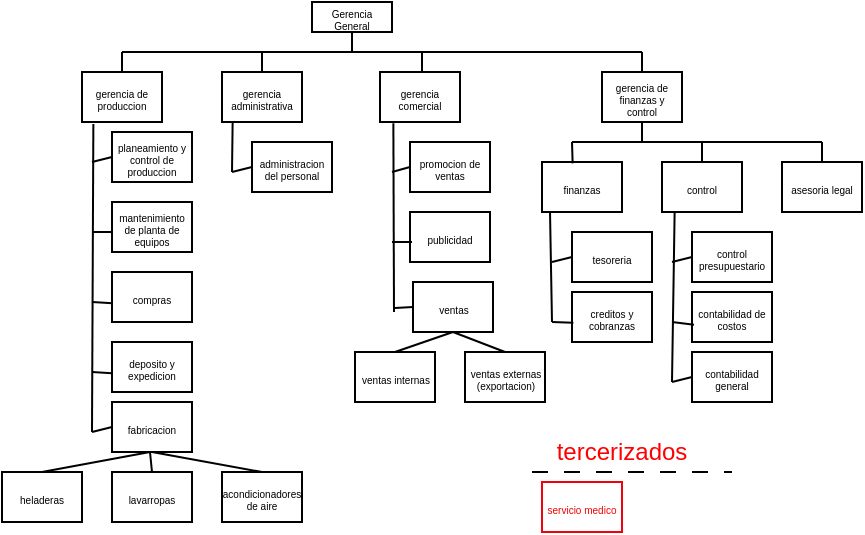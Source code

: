 <mxfile version="21.6.8" type="device">
  <diagram id="prtHgNgQTEPvFCAcTncT" name="Page-1">
    <mxGraphModel dx="503" dy="304" grid="1" gridSize="5" guides="1" tooltips="1" connect="1" arrows="1" fold="1" page="1" pageScale="1" pageWidth="827" pageHeight="1169" background="none" math="0" shadow="0">
      <root>
        <mxCell id="0" />
        <mxCell id="1" parent="0" />
        <mxCell id="bg21X9tkaUSZAUKivtD--1" value="Gerencia General" style="rounded=0;whiteSpace=wrap;html=1;fontSize=5;" parent="1" vertex="1">
          <mxGeometry x="380" y="5" width="40" height="15" as="geometry" />
        </mxCell>
        <mxCell id="bg21X9tkaUSZAUKivtD--3" value="administracion del personal" style="rounded=0;whiteSpace=wrap;html=1;fontSize=5;" parent="1" vertex="1">
          <mxGeometry x="350" y="75" width="40" height="25" as="geometry" />
        </mxCell>
        <mxCell id="bg21X9tkaUSZAUKivtD--4" value="servicio medico" style="rounded=0;whiteSpace=wrap;html=1;fontSize=5;strokeColor=#ed020e;fontColor=#f20202;" parent="1" vertex="1">
          <mxGeometry x="495" y="245" width="40" height="25" as="geometry" />
        </mxCell>
        <mxCell id="bg21X9tkaUSZAUKivtD--5" value="creditos y cobranzas" style="rounded=0;whiteSpace=wrap;html=1;fontSize=5;" parent="1" vertex="1">
          <mxGeometry x="510" y="150" width="40" height="25" as="geometry" />
        </mxCell>
        <mxCell id="bg21X9tkaUSZAUKivtD--6" value="contabilidad general" style="rounded=0;whiteSpace=wrap;html=1;fontSize=5;" parent="1" vertex="1">
          <mxGeometry x="570" y="180" width="40" height="25" as="geometry" />
        </mxCell>
        <mxCell id="bg21X9tkaUSZAUKivtD--7" value="contabilidad de costos" style="rounded=0;whiteSpace=wrap;html=1;fontSize=5;" parent="1" vertex="1">
          <mxGeometry x="570" y="150" width="40" height="25" as="geometry" />
        </mxCell>
        <mxCell id="bg21X9tkaUSZAUKivtD--8" value="asesoria legal" style="rounded=0;whiteSpace=wrap;html=1;fontSize=5;" parent="1" vertex="1">
          <mxGeometry x="615" y="85" width="40" height="25" as="geometry" />
        </mxCell>
        <mxCell id="bg21X9tkaUSZAUKivtD--9" value="deposito y expedicion" style="rounded=0;whiteSpace=wrap;html=1;fontSize=5;" parent="1" vertex="1">
          <mxGeometry x="280" y="175" width="40" height="25" as="geometry" />
        </mxCell>
        <mxCell id="bg21X9tkaUSZAUKivtD--10" value="compras" style="rounded=0;whiteSpace=wrap;html=1;fontSize=5;" parent="1" vertex="1">
          <mxGeometry x="280" y="140" width="40" height="25" as="geometry" />
        </mxCell>
        <mxCell id="bg21X9tkaUSZAUKivtD--11" value="publicidad" style="rounded=0;whiteSpace=wrap;html=1;fontSize=5;" parent="1" vertex="1">
          <mxGeometry x="429" y="110" width="40" height="25" as="geometry" />
        </mxCell>
        <mxCell id="bg21X9tkaUSZAUKivtD--12" value="promocion de ventas" style="rounded=0;whiteSpace=wrap;html=1;fontSize=5;" parent="1" vertex="1">
          <mxGeometry x="429" y="75" width="40" height="25" as="geometry" />
        </mxCell>
        <mxCell id="bg21X9tkaUSZAUKivtD--13" value="control presupuestario" style="rounded=0;whiteSpace=wrap;html=1;fontSize=5;" parent="1" vertex="1">
          <mxGeometry x="570" y="120" width="40" height="25" as="geometry" />
        </mxCell>
        <mxCell id="bg21X9tkaUSZAUKivtD--16" value="mantenimiento de planta de equipos" style="rounded=0;whiteSpace=wrap;html=1;fontSize=5;" parent="1" vertex="1">
          <mxGeometry x="280" y="105" width="40" height="25" as="geometry" />
        </mxCell>
        <mxCell id="bg21X9tkaUSZAUKivtD--17" value="planeamiento y control de produccion" style="rounded=0;whiteSpace=wrap;html=1;fontSize=5;" parent="1" vertex="1">
          <mxGeometry x="280" y="70" width="40" height="25" as="geometry" />
        </mxCell>
        <mxCell id="bg21X9tkaUSZAUKivtD--18" value="" style="endArrow=none;html=1;rounded=0;" parent="1" edge="1">
          <mxGeometry width="50" height="50" relative="1" as="geometry">
            <mxPoint x="400" y="30" as="sourcePoint" />
            <mxPoint x="400" y="20" as="targetPoint" />
          </mxGeometry>
        </mxCell>
        <mxCell id="bg21X9tkaUSZAUKivtD--35" value="tesoreria" style="rounded=0;whiteSpace=wrap;html=1;fontSize=5;" parent="1" vertex="1">
          <mxGeometry x="510" y="120" width="40" height="25" as="geometry" />
        </mxCell>
        <mxCell id="bg21X9tkaUSZAUKivtD--37" value="gerencia administrativa" style="rounded=0;whiteSpace=wrap;html=1;fontSize=5;" parent="1" vertex="1">
          <mxGeometry x="335" y="40" width="40" height="25" as="geometry" />
        </mxCell>
        <mxCell id="bg21X9tkaUSZAUKivtD--39" value="gerencia de produccion" style="rounded=0;whiteSpace=wrap;html=1;fontSize=5;" parent="1" vertex="1">
          <mxGeometry x="265" y="40" width="40" height="25" as="geometry" />
        </mxCell>
        <mxCell id="bg21X9tkaUSZAUKivtD--40" value="gerencia de finanzas y control" style="rounded=0;whiteSpace=wrap;html=1;fontSize=5;" parent="1" vertex="1">
          <mxGeometry x="525" y="40" width="40" height="25" as="geometry" />
        </mxCell>
        <mxCell id="bg21X9tkaUSZAUKivtD--41" value="gerencia comercial" style="rounded=0;whiteSpace=wrap;html=1;fontSize=5;" parent="1" vertex="1">
          <mxGeometry x="414" y="40" width="40" height="25" as="geometry" />
        </mxCell>
        <mxCell id="bg21X9tkaUSZAUKivtD--42" value="control" style="rounded=0;whiteSpace=wrap;html=1;fontSize=5;" parent="1" vertex="1">
          <mxGeometry x="555" y="85" width="40" height="25" as="geometry" />
        </mxCell>
        <mxCell id="bg21X9tkaUSZAUKivtD--43" value="finanzas" style="rounded=0;whiteSpace=wrap;html=1;fontSize=5;" parent="1" vertex="1">
          <mxGeometry x="495" y="85" width="40" height="25" as="geometry" />
        </mxCell>
        <mxCell id="bg21X9tkaUSZAUKivtD--44" value="" style="endArrow=none;html=1;rounded=0;" parent="1" edge="1">
          <mxGeometry width="50" height="50" relative="1" as="geometry">
            <mxPoint x="285" y="30" as="sourcePoint" />
            <mxPoint x="545" y="30" as="targetPoint" />
            <Array as="points">
              <mxPoint x="400" y="30" />
            </Array>
          </mxGeometry>
        </mxCell>
        <mxCell id="bg21X9tkaUSZAUKivtD--45" value="" style="endArrow=none;html=1;rounded=0;exitX=0.5;exitY=0;exitDx=0;exitDy=0;" parent="1" source="bg21X9tkaUSZAUKivtD--39" edge="1">
          <mxGeometry width="50" height="50" relative="1" as="geometry">
            <mxPoint x="395" y="120" as="sourcePoint" />
            <mxPoint x="285" y="30" as="targetPoint" />
          </mxGeometry>
        </mxCell>
        <mxCell id="bg21X9tkaUSZAUKivtD--46" value="" style="endArrow=none;html=1;rounded=0;exitX=0.5;exitY=0;exitDx=0;exitDy=0;" parent="1" source="bg21X9tkaUSZAUKivtD--37" edge="1">
          <mxGeometry width="50" height="50" relative="1" as="geometry">
            <mxPoint x="395" y="120" as="sourcePoint" />
            <mxPoint x="355" y="30" as="targetPoint" />
          </mxGeometry>
        </mxCell>
        <mxCell id="bg21X9tkaUSZAUKivtD--47" value="" style="endArrow=none;html=1;rounded=0;" parent="1" edge="1">
          <mxGeometry width="50" height="50" relative="1" as="geometry">
            <mxPoint x="435" y="40" as="sourcePoint" />
            <mxPoint x="435" y="30" as="targetPoint" />
          </mxGeometry>
        </mxCell>
        <mxCell id="bg21X9tkaUSZAUKivtD--48" value="" style="endArrow=none;html=1;rounded=0;exitX=0.5;exitY=0;exitDx=0;exitDy=0;" parent="1" source="bg21X9tkaUSZAUKivtD--40" edge="1">
          <mxGeometry width="50" height="50" relative="1" as="geometry">
            <mxPoint x="395" y="120" as="sourcePoint" />
            <mxPoint x="545" y="30" as="targetPoint" />
          </mxGeometry>
        </mxCell>
        <mxCell id="bg21X9tkaUSZAUKivtD--49" value="" style="endArrow=none;html=1;rounded=0;entryX=0.142;entryY=1.04;entryDx=0;entryDy=0;entryPerimeter=0;" parent="1" target="bg21X9tkaUSZAUKivtD--39" edge="1">
          <mxGeometry width="50" height="50" relative="1" as="geometry">
            <mxPoint x="270" y="220" as="sourcePoint" />
            <mxPoint x="375" y="70" as="targetPoint" />
          </mxGeometry>
        </mxCell>
        <mxCell id="bg21X9tkaUSZAUKivtD--50" value="" style="endArrow=none;html=1;rounded=0;entryX=0;entryY=0.5;entryDx=0;entryDy=0;entryPerimeter=0;" parent="1" target="bg21X9tkaUSZAUKivtD--17" edge="1">
          <mxGeometry width="50" height="50" relative="1" as="geometry">
            <mxPoint x="270" y="85" as="sourcePoint" />
            <mxPoint x="375" y="95" as="targetPoint" />
          </mxGeometry>
        </mxCell>
        <mxCell id="bg21X9tkaUSZAUKivtD--51" value="" style="endArrow=none;html=1;rounded=0;" parent="1" edge="1">
          <mxGeometry width="50" height="50" relative="1" as="geometry">
            <mxPoint x="270" y="120" as="sourcePoint" />
            <mxPoint x="280" y="120" as="targetPoint" />
          </mxGeometry>
        </mxCell>
        <mxCell id="bg21X9tkaUSZAUKivtD--52" value="" style="endArrow=none;html=1;rounded=0;exitX=0.008;exitY=0.627;exitDx=0;exitDy=0;exitPerimeter=0;" parent="1" source="bg21X9tkaUSZAUKivtD--10" edge="1">
          <mxGeometry width="50" height="50" relative="1" as="geometry">
            <mxPoint x="325" y="145" as="sourcePoint" />
            <mxPoint x="270" y="155" as="targetPoint" />
          </mxGeometry>
        </mxCell>
        <mxCell id="bg21X9tkaUSZAUKivtD--53" value="" style="endArrow=none;html=1;rounded=0;entryX=0;entryY=0.627;entryDx=0;entryDy=0;entryPerimeter=0;" parent="1" target="bg21X9tkaUSZAUKivtD--9" edge="1">
          <mxGeometry width="50" height="50" relative="1" as="geometry">
            <mxPoint x="270" y="190" as="sourcePoint" />
            <mxPoint x="375" y="95" as="targetPoint" />
          </mxGeometry>
        </mxCell>
        <mxCell id="bg21X9tkaUSZAUKivtD--54" value="" style="endArrow=none;html=1;rounded=0;entryX=0.133;entryY=1;entryDx=0;entryDy=0;entryPerimeter=0;" parent="1" target="bg21X9tkaUSZAUKivtD--37" edge="1">
          <mxGeometry width="50" height="50" relative="1" as="geometry">
            <mxPoint x="340" y="90" as="sourcePoint" />
            <mxPoint x="375" y="105" as="targetPoint" />
          </mxGeometry>
        </mxCell>
        <mxCell id="bg21X9tkaUSZAUKivtD--55" value="" style="endArrow=none;html=1;rounded=0;entryX=0;entryY=0.5;entryDx=0;entryDy=0;" parent="1" target="bg21X9tkaUSZAUKivtD--3" edge="1">
          <mxGeometry width="50" height="50" relative="1" as="geometry">
            <mxPoint x="340" y="90" as="sourcePoint" />
            <mxPoint x="340" y="90" as="targetPoint" />
          </mxGeometry>
        </mxCell>
        <mxCell id="bg21X9tkaUSZAUKivtD--56" value="" style="endArrow=none;html=1;rounded=0;entryX=0.167;entryY=1.027;entryDx=0;entryDy=0;entryPerimeter=0;" parent="1" target="bg21X9tkaUSZAUKivtD--41" edge="1">
          <mxGeometry width="50" height="50" relative="1" as="geometry">
            <mxPoint x="421" y="160" as="sourcePoint" />
            <mxPoint x="375" y="105" as="targetPoint" />
          </mxGeometry>
        </mxCell>
        <mxCell id="bg21X9tkaUSZAUKivtD--57" value="" style="endArrow=none;html=1;rounded=0;entryX=0;entryY=0.5;entryDx=0;entryDy=0;" parent="1" target="bg21X9tkaUSZAUKivtD--12" edge="1">
          <mxGeometry width="50" height="50" relative="1" as="geometry">
            <mxPoint x="420" y="90" as="sourcePoint" />
            <mxPoint x="375" y="105" as="targetPoint" />
          </mxGeometry>
        </mxCell>
        <mxCell id="bg21X9tkaUSZAUKivtD--58" value="" style="endArrow=none;html=1;rounded=0;" parent="1" edge="1">
          <mxGeometry width="50" height="50" relative="1" as="geometry">
            <mxPoint x="430" y="125" as="sourcePoint" />
            <mxPoint x="420" y="125" as="targetPoint" />
          </mxGeometry>
        </mxCell>
        <mxCell id="bg21X9tkaUSZAUKivtD--59" value="" style="endArrow=none;html=1;rounded=0;" parent="1" edge="1">
          <mxGeometry width="50" height="50" relative="1" as="geometry">
            <mxPoint x="510" y="75" as="sourcePoint" />
            <mxPoint x="635" y="75" as="targetPoint" />
          </mxGeometry>
        </mxCell>
        <mxCell id="bg21X9tkaUSZAUKivtD--60" value="" style="endArrow=none;html=1;rounded=0;entryX=0.5;entryY=1;entryDx=0;entryDy=0;" parent="1" target="bg21X9tkaUSZAUKivtD--40" edge="1">
          <mxGeometry width="50" height="50" relative="1" as="geometry">
            <mxPoint x="545" y="75" as="sourcePoint" />
            <mxPoint x="570" y="105" as="targetPoint" />
          </mxGeometry>
        </mxCell>
        <mxCell id="bg21X9tkaUSZAUKivtD--61" value="" style="endArrow=none;html=1;rounded=0;exitX=0.383;exitY=0.027;exitDx=0;exitDy=0;exitPerimeter=0;" parent="1" source="bg21X9tkaUSZAUKivtD--43" edge="1">
          <mxGeometry width="50" height="50" relative="1" as="geometry">
            <mxPoint x="520" y="155" as="sourcePoint" />
            <mxPoint x="510" y="75" as="targetPoint" />
          </mxGeometry>
        </mxCell>
        <mxCell id="bg21X9tkaUSZAUKivtD--62" value="" style="endArrow=none;html=1;rounded=0;exitX=0.5;exitY=0;exitDx=0;exitDy=0;" parent="1" source="bg21X9tkaUSZAUKivtD--42" edge="1">
          <mxGeometry width="50" height="50" relative="1" as="geometry">
            <mxPoint x="520" y="155" as="sourcePoint" />
            <mxPoint x="575" y="75" as="targetPoint" />
          </mxGeometry>
        </mxCell>
        <mxCell id="bg21X9tkaUSZAUKivtD--63" value="" style="endArrow=none;html=1;rounded=0;entryX=0.1;entryY=0.987;entryDx=0;entryDy=0;entryPerimeter=0;" parent="1" target="bg21X9tkaUSZAUKivtD--43" edge="1">
          <mxGeometry width="50" height="50" relative="1" as="geometry">
            <mxPoint x="500" y="165" as="sourcePoint" />
            <mxPoint x="570" y="105" as="targetPoint" />
          </mxGeometry>
        </mxCell>
        <mxCell id="bg21X9tkaUSZAUKivtD--64" value="" style="endArrow=none;html=1;rounded=0;exitX=0;exitY=0.5;exitDx=0;exitDy=0;" parent="1" source="bg21X9tkaUSZAUKivtD--35" edge="1">
          <mxGeometry width="50" height="50" relative="1" as="geometry">
            <mxPoint x="520" y="155" as="sourcePoint" />
            <mxPoint x="500" y="135" as="targetPoint" />
          </mxGeometry>
        </mxCell>
        <mxCell id="bg21X9tkaUSZAUKivtD--65" value="" style="endArrow=none;html=1;rounded=0;entryX=0.017;entryY=0.613;entryDx=0;entryDy=0;entryPerimeter=0;" parent="1" target="bg21X9tkaUSZAUKivtD--5" edge="1">
          <mxGeometry width="50" height="50" relative="1" as="geometry">
            <mxPoint x="500" y="165" as="sourcePoint" />
            <mxPoint x="570" y="105" as="targetPoint" />
          </mxGeometry>
        </mxCell>
        <mxCell id="bg21X9tkaUSZAUKivtD--66" value="" style="endArrow=none;html=1;rounded=0;entryX=0.158;entryY=1;entryDx=0;entryDy=0;entryPerimeter=0;" parent="1" target="bg21X9tkaUSZAUKivtD--42" edge="1">
          <mxGeometry width="50" height="50" relative="1" as="geometry">
            <mxPoint x="560" y="195" as="sourcePoint" />
            <mxPoint x="570" y="105" as="targetPoint" />
          </mxGeometry>
        </mxCell>
        <mxCell id="bg21X9tkaUSZAUKivtD--67" value="" style="endArrow=none;html=1;rounded=0;exitX=0;exitY=0.5;exitDx=0;exitDy=0;" parent="1" source="bg21X9tkaUSZAUKivtD--6" edge="1">
          <mxGeometry width="50" height="50" relative="1" as="geometry">
            <mxPoint x="520" y="155" as="sourcePoint" />
            <mxPoint x="560" y="195" as="targetPoint" />
          </mxGeometry>
        </mxCell>
        <mxCell id="bg21X9tkaUSZAUKivtD--68" value="" style="endArrow=none;html=1;rounded=0;entryX=0;entryY=0.5;entryDx=0;entryDy=0;" parent="1" target="bg21X9tkaUSZAUKivtD--13" edge="1">
          <mxGeometry width="50" height="50" relative="1" as="geometry">
            <mxPoint x="560" y="135" as="sourcePoint" />
            <mxPoint x="570" y="105" as="targetPoint" />
          </mxGeometry>
        </mxCell>
        <mxCell id="bg21X9tkaUSZAUKivtD--69" value="" style="endArrow=none;html=1;rounded=0;entryX=0.025;entryY=0.653;entryDx=0;entryDy=0;entryPerimeter=0;" parent="1" target="bg21X9tkaUSZAUKivtD--7" edge="1">
          <mxGeometry width="50" height="50" relative="1" as="geometry">
            <mxPoint x="560" y="165" as="sourcePoint" />
            <mxPoint x="570" y="105" as="targetPoint" />
          </mxGeometry>
        </mxCell>
        <mxCell id="bg21X9tkaUSZAUKivtD--71" value="" style="endArrow=none;dashed=1;html=1;rounded=0;dashPattern=8 8;fontColor=#F50505;" parent="1" edge="1">
          <mxGeometry width="50" height="50" relative="1" as="geometry">
            <mxPoint x="490" y="240" as="sourcePoint" />
            <mxPoint x="590" y="240" as="targetPoint" />
          </mxGeometry>
        </mxCell>
        <mxCell id="bg21X9tkaUSZAUKivtD--72" value="tercerizados" style="text;html=1;strokeColor=none;fillColor=none;align=center;verticalAlign=middle;whiteSpace=wrap;rounded=0;fontColor=#ff0000;" parent="1" vertex="1">
          <mxGeometry x="505" y="215" width="60" height="30" as="geometry" />
        </mxCell>
        <mxCell id="bg21X9tkaUSZAUKivtD--73" value="ventas" style="rounded=0;whiteSpace=wrap;html=1;fontSize=5;" parent="1" vertex="1">
          <mxGeometry x="430.5" y="145" width="40" height="25" as="geometry" />
        </mxCell>
        <mxCell id="bg21X9tkaUSZAUKivtD--74" value="ventas internas" style="rounded=0;whiteSpace=wrap;html=1;fontSize=5;" parent="1" vertex="1">
          <mxGeometry x="401.5" y="180" width="40" height="25" as="geometry" />
        </mxCell>
        <mxCell id="bg21X9tkaUSZAUKivtD--75" value="ventas externas (exportacion)" style="rounded=0;whiteSpace=wrap;html=1;fontSize=5;" parent="1" vertex="1">
          <mxGeometry x="456.5" y="180" width="40" height="25" as="geometry" />
        </mxCell>
        <mxCell id="bg21X9tkaUSZAUKivtD--76" value="" style="endArrow=none;html=1;rounded=0;entryX=0.5;entryY=1;entryDx=0;entryDy=0;exitX=0.5;exitY=0;exitDx=0;exitDy=0;" parent="1" source="bg21X9tkaUSZAUKivtD--74" target="bg21X9tkaUSZAUKivtD--73" edge="1">
          <mxGeometry width="50" height="50" relative="1" as="geometry">
            <mxPoint x="391.5" y="170" as="sourcePoint" />
            <mxPoint x="441.5" y="120" as="targetPoint" />
          </mxGeometry>
        </mxCell>
        <mxCell id="bg21X9tkaUSZAUKivtD--77" value="" style="endArrow=none;html=1;rounded=0;entryX=0.5;entryY=1;entryDx=0;entryDy=0;exitX=0.5;exitY=0;exitDx=0;exitDy=0;" parent="1" source="bg21X9tkaUSZAUKivtD--75" target="bg21X9tkaUSZAUKivtD--73" edge="1">
          <mxGeometry width="50" height="50" relative="1" as="geometry">
            <mxPoint x="391.5" y="170" as="sourcePoint" />
            <mxPoint x="441.5" y="120" as="targetPoint" />
          </mxGeometry>
        </mxCell>
        <mxCell id="bg21X9tkaUSZAUKivtD--78" value="" style="endArrow=none;html=1;rounded=0;entryX=0;entryY=0.5;entryDx=0;entryDy=0;" parent="1" target="bg21X9tkaUSZAUKivtD--73" edge="1">
          <mxGeometry width="50" height="50" relative="1" as="geometry">
            <mxPoint x="421.5" y="158" as="sourcePoint" />
            <mxPoint x="441.5" y="120" as="targetPoint" />
          </mxGeometry>
        </mxCell>
        <mxCell id="bg21X9tkaUSZAUKivtD--79" value="fabricacion" style="rounded=0;whiteSpace=wrap;html=1;fontSize=5;" parent="1" vertex="1">
          <mxGeometry x="280" y="205" width="40" height="25" as="geometry" />
        </mxCell>
        <mxCell id="bg21X9tkaUSZAUKivtD--80" value="" style="endArrow=none;html=1;rounded=0;entryX=0;entryY=0.5;entryDx=0;entryDy=0;" parent="1" target="bg21X9tkaUSZAUKivtD--79" edge="1">
          <mxGeometry width="50" height="50" relative="1" as="geometry">
            <mxPoint x="270" y="220" as="sourcePoint" />
            <mxPoint x="440" y="170" as="targetPoint" />
          </mxGeometry>
        </mxCell>
        <mxCell id="bg21X9tkaUSZAUKivtD--81" value="heladeras" style="rounded=0;whiteSpace=wrap;html=1;fontSize=5;" parent="1" vertex="1">
          <mxGeometry x="225" y="240" width="40" height="25" as="geometry" />
        </mxCell>
        <mxCell id="bg21X9tkaUSZAUKivtD--82" value="lavarropas" style="rounded=0;whiteSpace=wrap;html=1;fontSize=5;" parent="1" vertex="1">
          <mxGeometry x="280" y="240" width="40" height="25" as="geometry" />
        </mxCell>
        <mxCell id="bg21X9tkaUSZAUKivtD--83" value="" style="endArrow=none;html=1;rounded=0;entryX=0.5;entryY=1;entryDx=0;entryDy=0;exitX=0.5;exitY=0;exitDx=0;exitDy=0;" parent="1" source="bg21X9tkaUSZAUKivtD--81" edge="1">
          <mxGeometry width="50" height="50" relative="1" as="geometry">
            <mxPoint x="240" y="230" as="sourcePoint" />
            <mxPoint x="299" y="230" as="targetPoint" />
          </mxGeometry>
        </mxCell>
        <mxCell id="bg21X9tkaUSZAUKivtD--84" value="" style="endArrow=none;html=1;rounded=0;entryX=0.5;entryY=1;entryDx=0;entryDy=0;exitX=0.5;exitY=0;exitDx=0;exitDy=0;" parent="1" source="bg21X9tkaUSZAUKivtD--82" edge="1">
          <mxGeometry width="50" height="50" relative="1" as="geometry">
            <mxPoint x="240" y="230" as="sourcePoint" />
            <mxPoint x="299" y="230" as="targetPoint" />
          </mxGeometry>
        </mxCell>
        <mxCell id="bg21X9tkaUSZAUKivtD--85" value="acondicionadores de aire" style="rounded=0;whiteSpace=wrap;html=1;fontSize=5;" parent="1" vertex="1">
          <mxGeometry x="335" y="240" width="40" height="25" as="geometry" />
        </mxCell>
        <mxCell id="bg21X9tkaUSZAUKivtD--86" value="" style="endArrow=none;html=1;rounded=0;entryX=0.5;entryY=1;entryDx=0;entryDy=0;exitX=0.5;exitY=0;exitDx=0;exitDy=0;" parent="1" source="bg21X9tkaUSZAUKivtD--85" target="bg21X9tkaUSZAUKivtD--79" edge="1">
          <mxGeometry width="50" height="50" relative="1" as="geometry">
            <mxPoint x="295" y="230" as="sourcePoint" />
            <mxPoint x="354" y="230" as="targetPoint" />
          </mxGeometry>
        </mxCell>
        <mxCell id="bg21X9tkaUSZAUKivtD--87" value="" style="endArrow=none;html=1;rounded=0;exitX=0.5;exitY=0;exitDx=0;exitDy=0;" parent="1" source="bg21X9tkaUSZAUKivtD--8" edge="1">
          <mxGeometry width="50" height="50" relative="1" as="geometry">
            <mxPoint x="530" y="125" as="sourcePoint" />
            <mxPoint x="635" y="75" as="targetPoint" />
          </mxGeometry>
        </mxCell>
      </root>
    </mxGraphModel>
  </diagram>
</mxfile>
